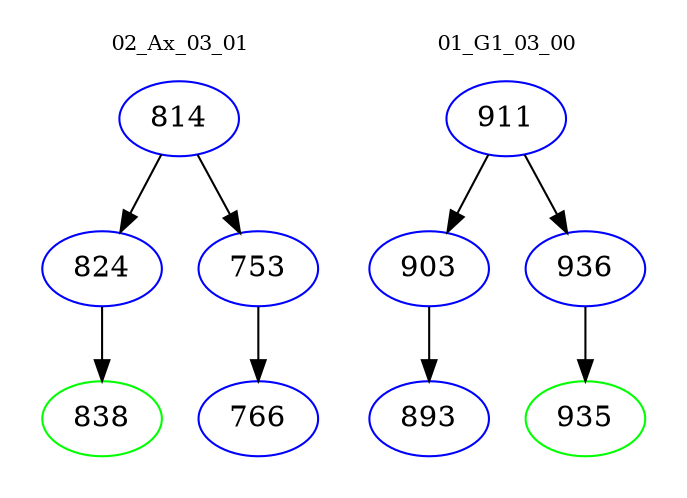 digraph{
subgraph cluster_0 {
color = white
label = "02_Ax_03_01";
fontsize=10;
T0_814 [label="814", color="blue"]
T0_814 -> T0_824 [color="black"]
T0_824 [label="824", color="blue"]
T0_824 -> T0_838 [color="black"]
T0_838 [label="838", color="green"]
T0_814 -> T0_753 [color="black"]
T0_753 [label="753", color="blue"]
T0_753 -> T0_766 [color="black"]
T0_766 [label="766", color="blue"]
}
subgraph cluster_1 {
color = white
label = "01_G1_03_00";
fontsize=10;
T1_911 [label="911", color="blue"]
T1_911 -> T1_903 [color="black"]
T1_903 [label="903", color="blue"]
T1_903 -> T1_893 [color="black"]
T1_893 [label="893", color="blue"]
T1_911 -> T1_936 [color="black"]
T1_936 [label="936", color="blue"]
T1_936 -> T1_935 [color="black"]
T1_935 [label="935", color="green"]
}
}
